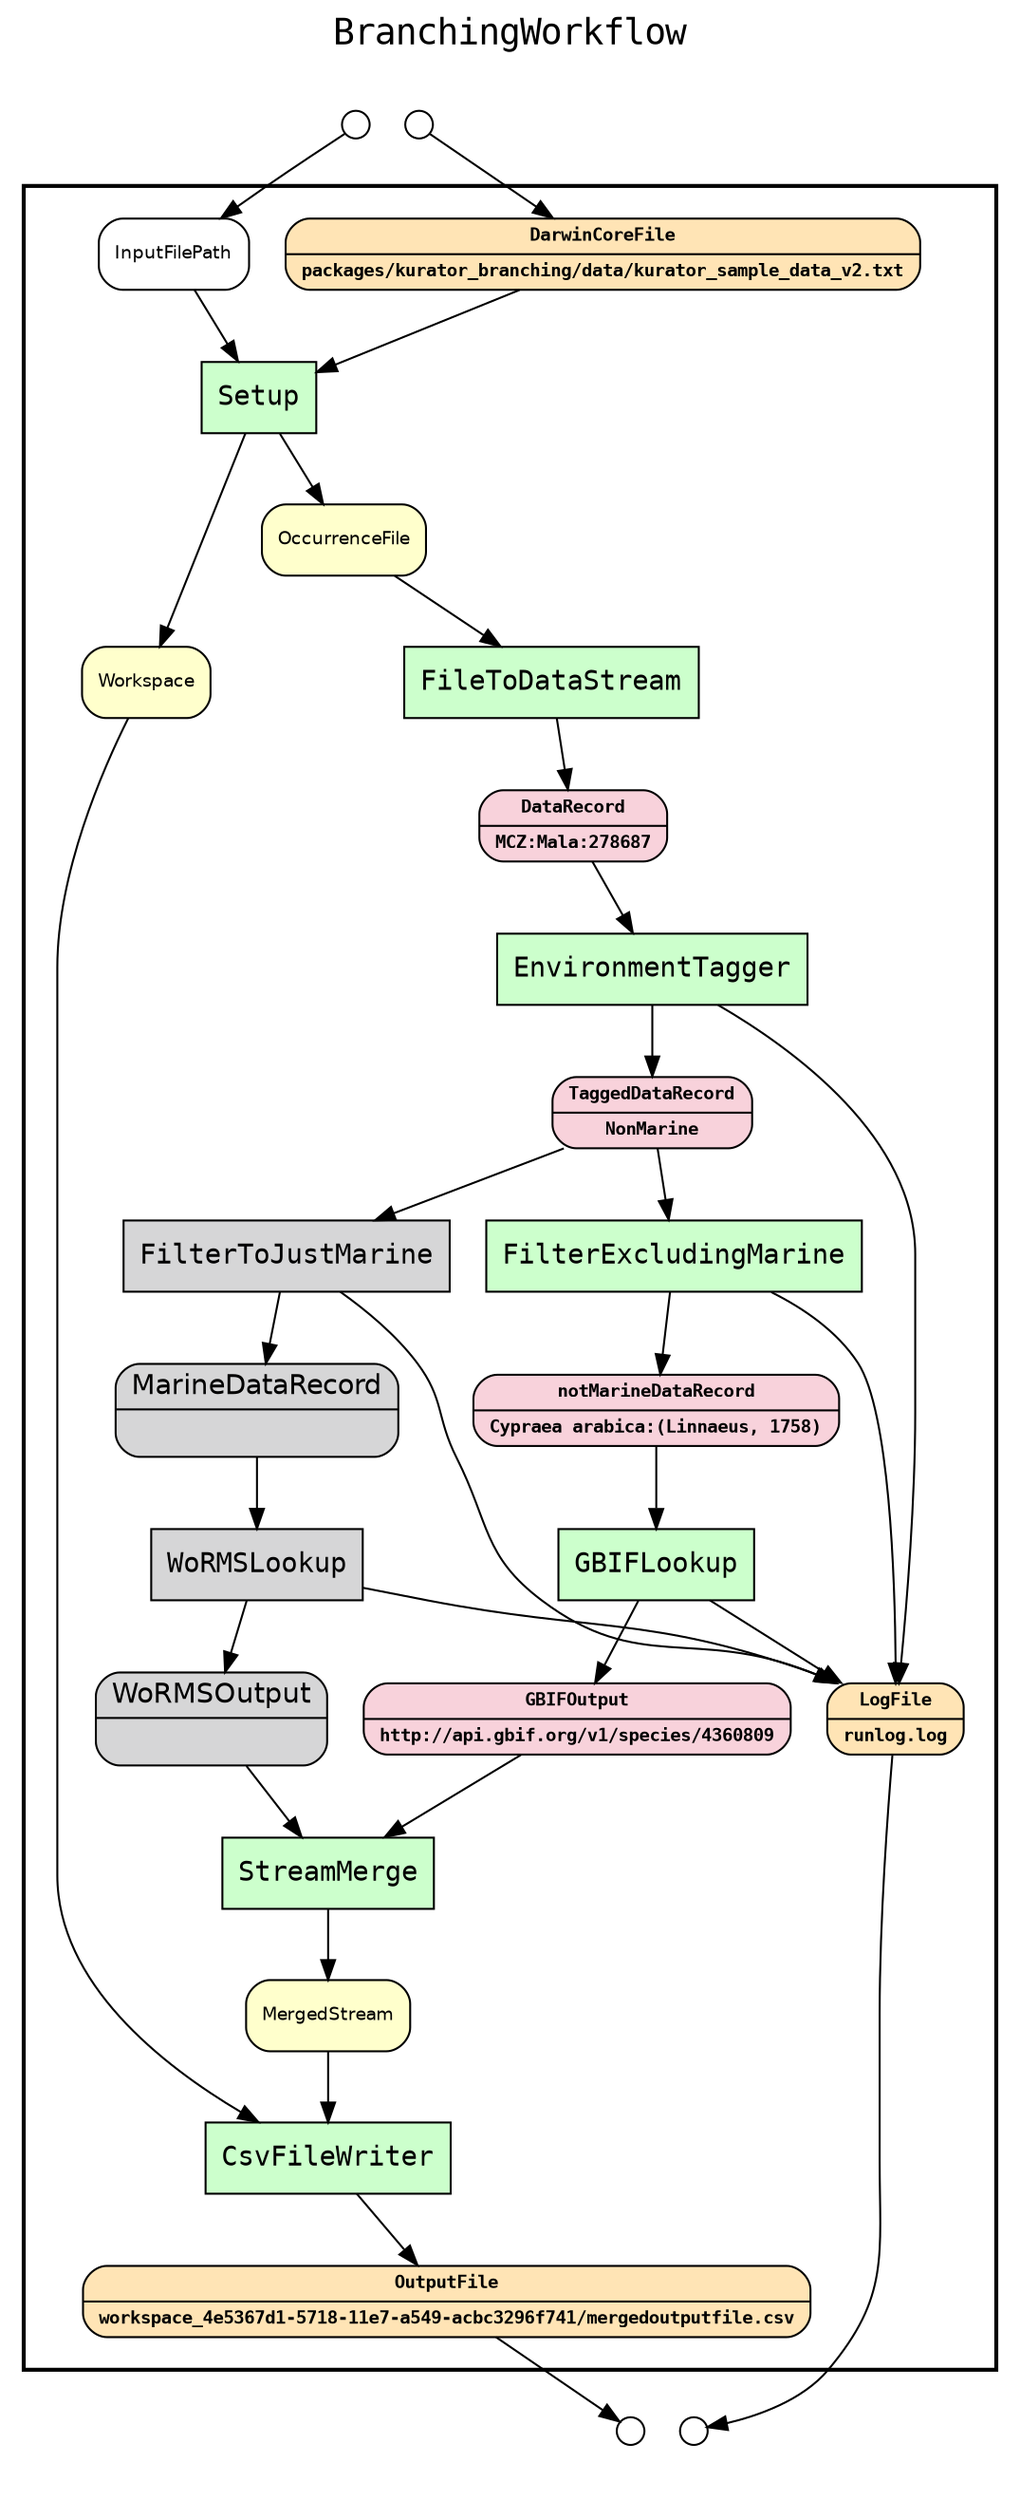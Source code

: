 
digraph yw_data_view {
rankdir=TB
fontname=Courier; fontsize=18; labelloc=t
label="BranchingWorkflow"
subgraph cluster_workflow { label=""; color=black; penwidth=2
subgraph cluster_workflow_inner { label=""; color=white
node[shape=box style="filled" fillcolor="#d6d6d7" peripheries=1 fontname=Courier]
FilterToJustMarine
WoRMSLookup
node[shape=box style="filled" fillcolor="#CCFFCC" peripheries=1 fontname=Courier]
Setup
FileToDataStream
EnvironmentTagger
FilterToJustMarine
FilterExcludingMarine
WoRMSLookup
GBIFLookup
StreamMerge
CsvFileWriter
node[shape=box style="filled" fillcolor="#CCFFCC" peripheries=1 fontname=Courier]
node[shape=box style="rounded,filled" fillcolor="#d6d6d7" peripheries=1 fontname=Helvetica]
MarineDataRecord
WoRMSOutput
node[shape=box style="rounded,filled" fillcolor="#f8d2db" peripheries=1 fontname="Courier-Bold" fontsize=9]
DataRecord[shape=record rankdir=LR label="{<f0> DataRecord |<f1>MCZ:Mala:278687\n}"]
TaggedDataRecord[shape=record rankdir=LR label="{<f0> TaggedDataRecord |<f1>NonMarine\n}"]
MarineDataRecord[shape=record rankdir=LR label="{<f0> MarineDataRecord |<f1> \n}"]
notMarineDataRecord[shape=record rankdir=LR label="{<f0> notMarineDataRecord |<f1>Cypraea arabica:(Linnaeus, 1758)\n}"]
WoRMSOutput[shape=record rankdir=LR label="{<f0> WoRMSOutput |<f1>\n}"]
GBIFOutput[shape=record rankdir=LR label="{<f0> GBIFOutput |<f1>http://api.gbif.org/v1/species/4360809\n}"]
node[shape=box style="rounded,filled" fillcolor="#FFE4B5" peripheries=1 fontname="Courier-Bold" fontsize=9]
DarwinCoreFile[shape=record rankdir=LR label="{<f0> DarwinCoreFile |<f1>packages/kurator_branching/data/kurator_sample_data_v2.txt\n}"]
node[shape=box style="rounded,filled" fillcolor="#FFFFCC" peripheries=1 fontname=Helvetica]
Workspace
OccurrenceFile
DataRecord
TaggedDataRecord
MarineDataRecord
notMarineDataRecord
WoRMSOutput
GBIFOutput
MergedStream
node[shape=box style="rounded,filled" fillcolor="#FFE4B5" peripheries=1 fontname="Courier-Bold" fontsize=9]
LogFile[shape=record rankdir=LR label="{<f0> LogFile |<f1>runlog.log\n}"]
OutputFile[shape=record rankdir=LR label="{<f0> OutputFile |<f1>workspace_4e5367d1-5718-11e7-a549-acbc3296f741/mergedoutputfile.csv\n}"]
node[shape=box style="rounded,filled" fillcolor="#FFFFFF" peripheries=1 fontname=Helvetica]
InputFilePath
}}
subgraph cluster_inflows { label=""; color=white; penwidth=2
subgraph cluster_inflows_inner { label=""; color=white
node[shape=circle fillcolor="#FFFFFF" peripheries=1 width=0.2]
DarwinCoreFile_inflow [label=""]
InputFilePath_inflow [label=""]
}}
subgraph cluster_outflows { label=""; color=white; penwidth=2
subgraph cluster_outflows_inner { label=""; color=white
node[shape=circle fillcolor="#FFFFFF" peripheries=1 width=0.2]
LogFile_outflow [label=""]
OutputFile_outflow [label=""]
}}
InputFilePath -> Setup
DarwinCoreFile -> Setup
Workspace -> CsvFileWriter
OccurrenceFile -> FileToDataStream
DataRecord -> EnvironmentTagger
TaggedDataRecord -> FilterToJustMarine
TaggedDataRecord -> FilterExcludingMarine
MarineDataRecord -> WoRMSLookup
notMarineDataRecord -> GBIFLookup
WoRMSOutput -> StreamMerge
GBIFOutput -> StreamMerge
MergedStream -> CsvFileWriter
Setup -> Workspace
Setup -> OccurrenceFile
FileToDataStream -> DataRecord
EnvironmentTagger -> LogFile
EnvironmentTagger -> TaggedDataRecord
FilterToJustMarine -> LogFile
FilterToJustMarine -> MarineDataRecord
FilterExcludingMarine -> LogFile
FilterExcludingMarine -> notMarineDataRecord
WoRMSLookup -> LogFile
WoRMSLookup -> WoRMSOutput
GBIFLookup -> LogFile
GBIFLookup -> GBIFOutput
StreamMerge -> MergedStream
CsvFileWriter -> OutputFile
DarwinCoreFile_inflow -> DarwinCoreFile
InputFilePath_inflow -> InputFilePath
LogFile -> LogFile_outflow
OutputFile -> OutputFile_outflow
}

